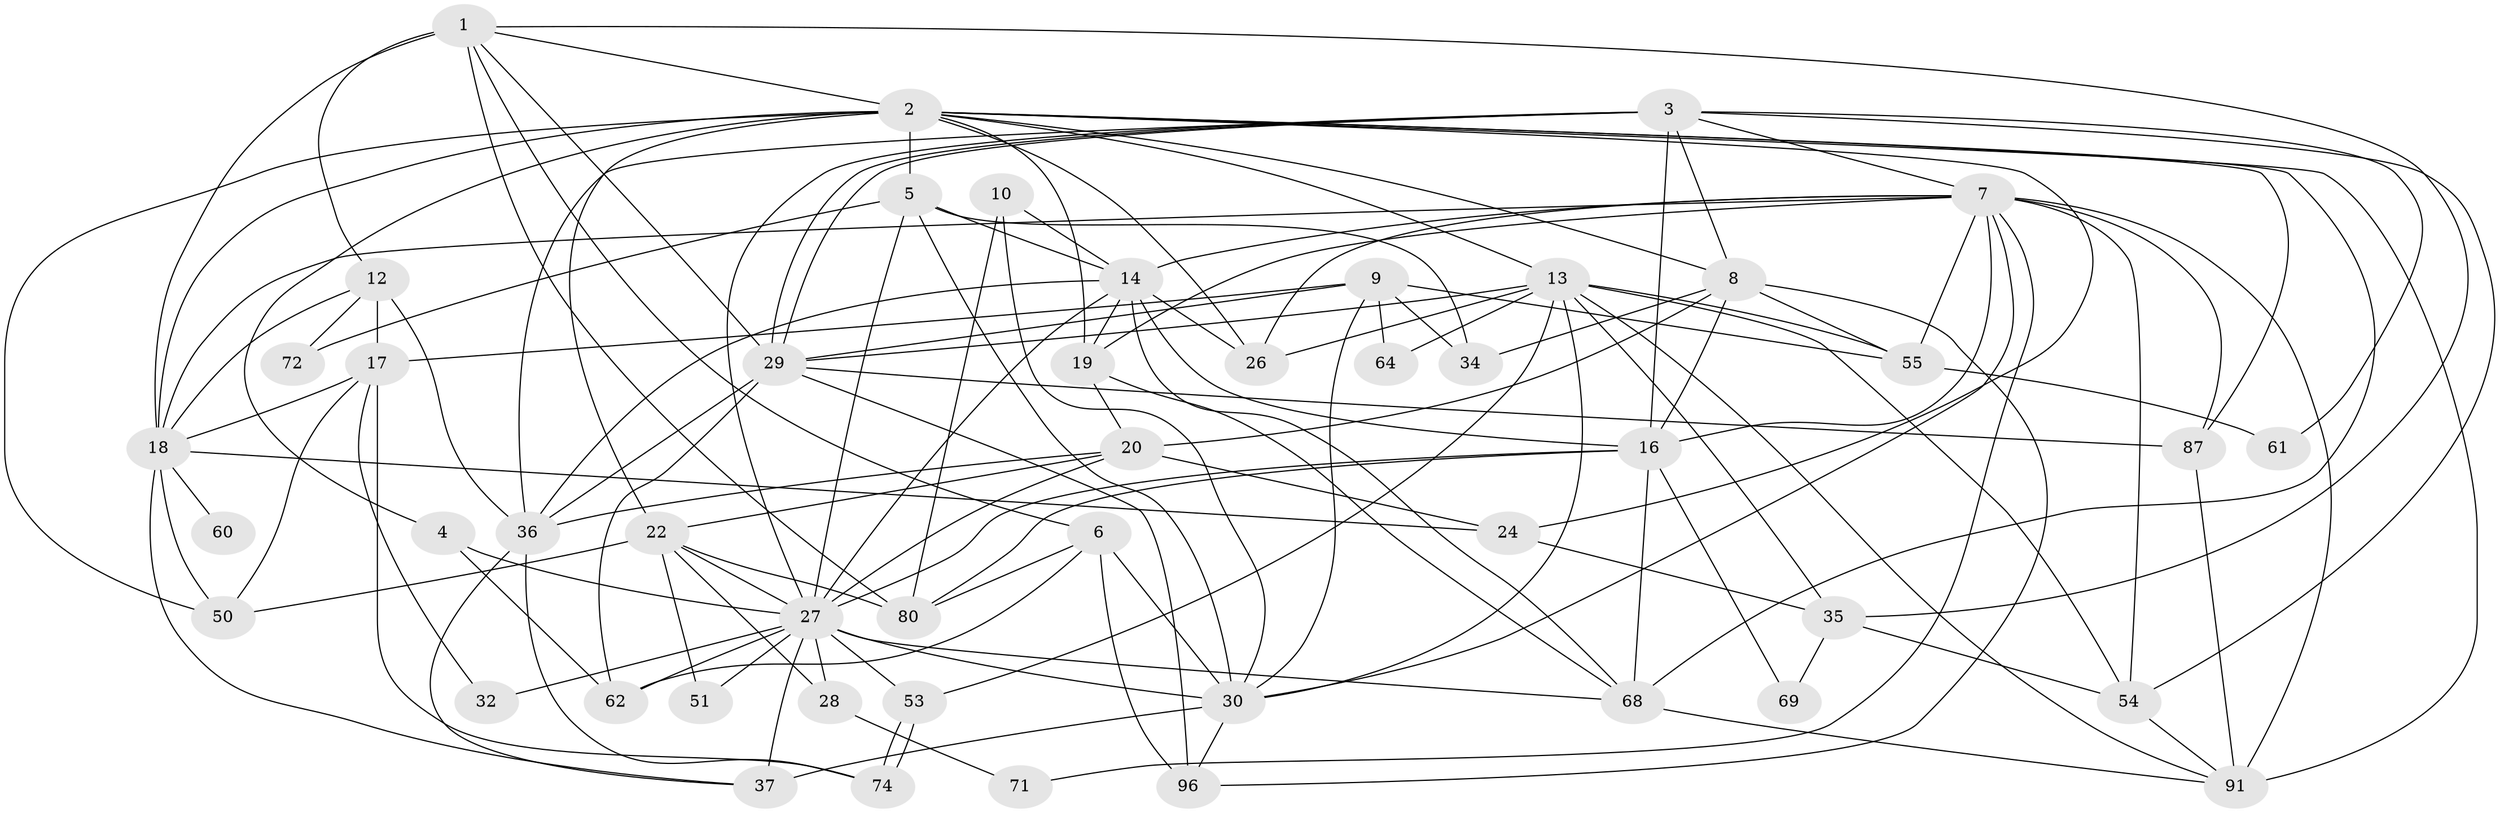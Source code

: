 // original degree distribution, {7: 0.05154639175257732, 6: 0.07216494845360824, 3: 0.1958762886597938, 4: 0.3402061855670103, 2: 0.16494845360824742, 5: 0.16494845360824742, 10: 0.010309278350515464}
// Generated by graph-tools (version 1.1) at 2025/18/03/04/25 18:18:46]
// undirected, 48 vertices, 133 edges
graph export_dot {
graph [start="1"]
  node [color=gray90,style=filled];
  1 [super="+56"];
  2 [super="+83+38+92"];
  3 [super="+88"];
  4 [super="+25"];
  5 [super="+15"];
  6 [super="+46"];
  7 [super="+11+82+49"];
  8 [super="+63+33"];
  9 [super="+90"];
  10 [super="+65"];
  12 [super="+73"];
  13 [super="+42"];
  14 [super="+78"];
  16 [super="+21"];
  17 [super="+45+57"];
  18 [super="+81+31+85"];
  19 [super="+43"];
  20 [super="+23"];
  22 [super="+97+94"];
  24;
  26;
  27 [super="+66+47+67"];
  28;
  29 [super="+84+40"];
  30 [super="+41+44"];
  32;
  34;
  35 [super="+39"];
  36 [super="+79+89"];
  37;
  50;
  51 [super="+93"];
  53;
  54 [super="+70"];
  55;
  60;
  61;
  62;
  64;
  68 [super="+95"];
  69;
  71;
  72;
  74 [super="+77"];
  80;
  87;
  91;
  96;
  1 -- 6;
  1 -- 35;
  1 -- 80;
  1 -- 18;
  1 -- 29;
  1 -- 2 [weight=2];
  1 -- 12;
  2 -- 87;
  2 -- 4;
  2 -- 8;
  2 -- 5;
  2 -- 50;
  2 -- 19;
  2 -- 22 [weight=2];
  2 -- 24;
  2 -- 18 [weight=2];
  2 -- 68;
  2 -- 26;
  2 -- 91;
  2 -- 13;
  3 -- 29;
  3 -- 29;
  3 -- 27;
  3 -- 8;
  3 -- 61;
  3 -- 7;
  3 -- 36;
  3 -- 54;
  3 -- 16;
  4 -- 62;
  4 -- 27;
  5 -- 34;
  5 -- 72;
  5 -- 30;
  5 -- 27;
  5 -- 14;
  6 -- 80 [weight=2];
  6 -- 30;
  6 -- 62;
  6 -- 96;
  7 -- 71;
  7 -- 87;
  7 -- 54;
  7 -- 55;
  7 -- 14;
  7 -- 19;
  7 -- 26;
  7 -- 91;
  7 -- 30;
  7 -- 18;
  7 -- 16;
  8 -- 55;
  8 -- 34;
  8 -- 96;
  8 -- 20;
  8 -- 16;
  9 -- 30;
  9 -- 17;
  9 -- 64;
  9 -- 34;
  9 -- 55;
  9 -- 29;
  10 -- 80;
  10 -- 14;
  10 -- 30;
  12 -- 17 [weight=2];
  12 -- 72;
  12 -- 36 [weight=2];
  12 -- 18;
  13 -- 26;
  13 -- 53;
  13 -- 55;
  13 -- 29;
  13 -- 30;
  13 -- 54;
  13 -- 64;
  13 -- 35;
  13 -- 91;
  14 -- 26;
  14 -- 36;
  14 -- 68;
  14 -- 27;
  14 -- 19;
  14 -- 16;
  16 -- 68;
  16 -- 27;
  16 -- 80;
  16 -- 69;
  17 -- 32;
  17 -- 50;
  17 -- 18;
  17 -- 74;
  18 -- 50;
  18 -- 60 [weight=2];
  18 -- 37;
  18 -- 24;
  19 -- 20;
  19 -- 68;
  20 -- 24;
  20 -- 36 [weight=2];
  20 -- 22;
  20 -- 27;
  22 -- 80;
  22 -- 28;
  22 -- 51 [weight=2];
  22 -- 27;
  22 -- 50;
  24 -- 35;
  27 -- 37;
  27 -- 68;
  27 -- 32;
  27 -- 51;
  27 -- 62;
  27 -- 30;
  27 -- 28;
  27 -- 53;
  28 -- 71;
  29 -- 87;
  29 -- 62;
  29 -- 96;
  29 -- 36;
  30 -- 37 [weight=2];
  30 -- 96;
  35 -- 69;
  35 -- 54;
  36 -- 74;
  36 -- 37;
  53 -- 74;
  53 -- 74;
  54 -- 91;
  55 -- 61;
  68 -- 91;
  87 -- 91;
}
